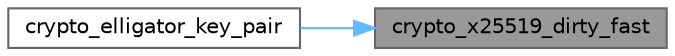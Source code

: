digraph "crypto_x25519_dirty_fast"
{
 // LATEX_PDF_SIZE
  bgcolor="transparent";
  edge [fontname=Helvetica,fontsize=10,labelfontname=Helvetica,labelfontsize=10];
  node [fontname=Helvetica,fontsize=10,shape=box,height=0.2,width=0.4];
  rankdir="RL";
  Node1 [id="Node000001",label="crypto_x25519_dirty_fast",height=0.2,width=0.4,color="gray40", fillcolor="grey60", style="filled", fontcolor="black",tooltip=" "];
  Node1 -> Node2 [id="edge1_Node000001_Node000002",dir="back",color="steelblue1",style="solid",tooltip=" "];
  Node2 [id="Node000002",label="crypto_elligator_key_pair",height=0.2,width=0.4,color="grey40", fillcolor="white", style="filled",URL="$monocypher_8c.html#ae5cd2800e912db5d8af4716b8093f151",tooltip=" "];
}
